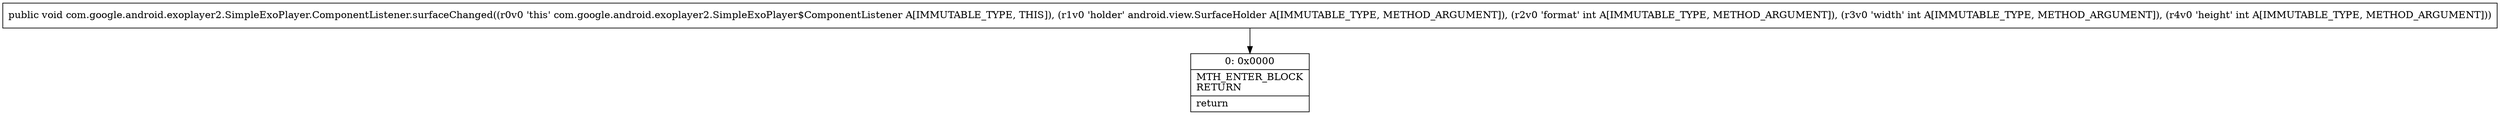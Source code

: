 digraph "CFG forcom.google.android.exoplayer2.SimpleExoPlayer.ComponentListener.surfaceChanged(Landroid\/view\/SurfaceHolder;III)V" {
Node_0 [shape=record,label="{0\:\ 0x0000|MTH_ENTER_BLOCK\lRETURN\l|return\l}"];
MethodNode[shape=record,label="{public void com.google.android.exoplayer2.SimpleExoPlayer.ComponentListener.surfaceChanged((r0v0 'this' com.google.android.exoplayer2.SimpleExoPlayer$ComponentListener A[IMMUTABLE_TYPE, THIS]), (r1v0 'holder' android.view.SurfaceHolder A[IMMUTABLE_TYPE, METHOD_ARGUMENT]), (r2v0 'format' int A[IMMUTABLE_TYPE, METHOD_ARGUMENT]), (r3v0 'width' int A[IMMUTABLE_TYPE, METHOD_ARGUMENT]), (r4v0 'height' int A[IMMUTABLE_TYPE, METHOD_ARGUMENT])) }"];
MethodNode -> Node_0;
}

